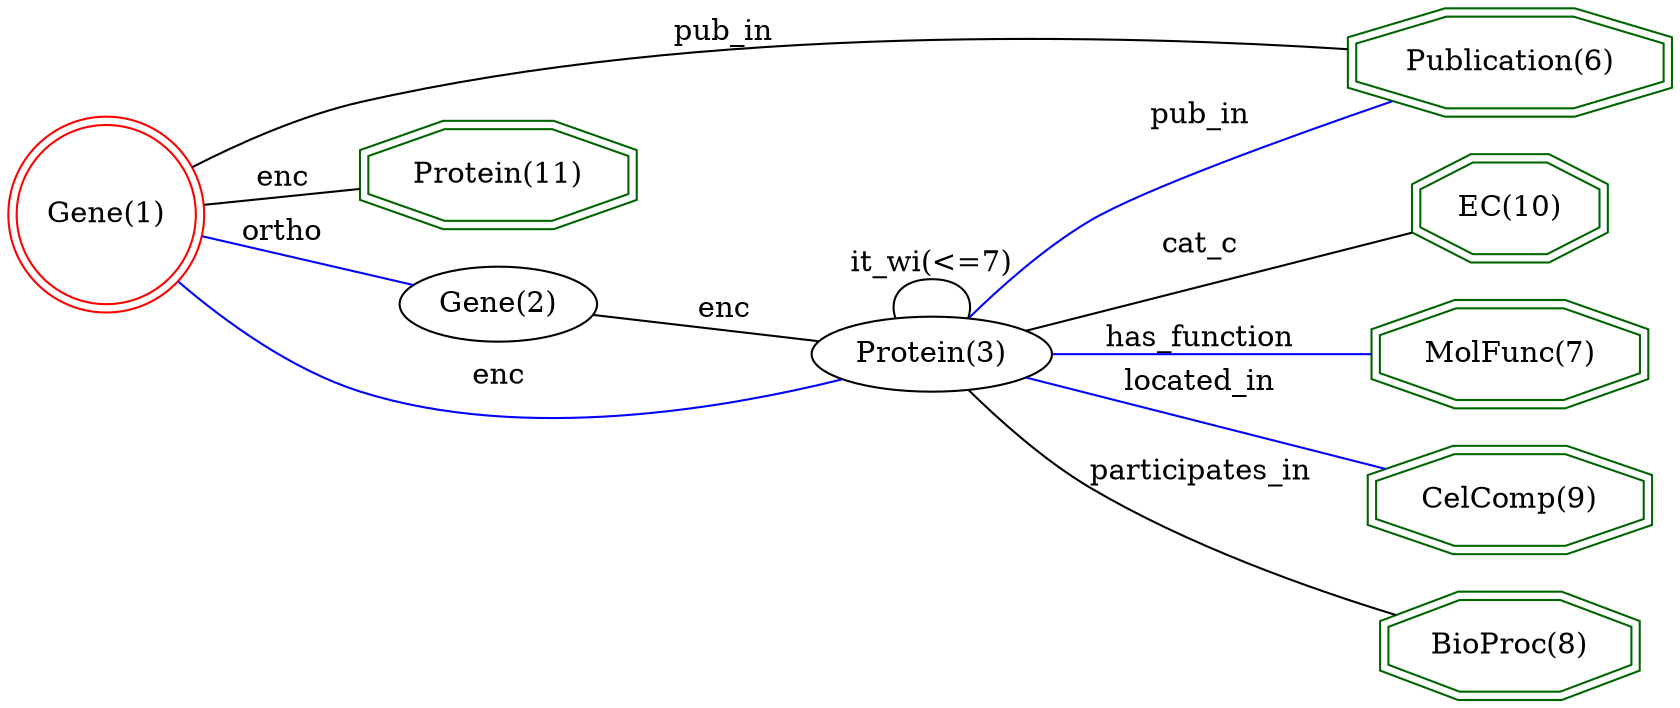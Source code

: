 digraph {
	graph [_draw_="c 9 -#fffffe00 C 7 -#ffffff P 4 0 0 0 294 692.72 294 692.72 0 ",
		bb="0,0,692.72,294",
		dpi=96,
		rankdir=LR,
		xdotversion=1.7
	];
	node [label="\N"];
	"EC(10)"	[_draw_="c 7 -#006400 p 8 662.24 200.54 662.24 215.46 639.26 226 606.77 226 583.79 215.46 583.79 200.54 606.77 190 639.26 190 c 7 -#006400 \
p 8 666.25 197.98 666.25 218.02 640.14 230 605.89 230 579.78 218.02 579.78 197.98 605.89 186 640.14 186 ",
		_ldraw_="F 14 11 -Times-Roman c 7 -#000000 T 623.02 203.8 0 41.21 6 -EC(10) ",
		color=darkgreen,
		height=0.61111,
		pos="623.02,208",
		shape=doubleoctagon,
		width=1.1977];
	"MolFunc(7)"	[_draw_="c 7 -#006400 p 8 680.41 138.54 680.41 153.46 646.79 164 599.24 164 565.62 153.46 565.62 138.54 599.24 128 646.79 128 c 7 -#006400 \
p 8 684.42 135.61 684.42 156.39 647.4 168 598.63 168 561.61 156.39 561.61 135.61 598.63 124 647.4 124 ",
		_ldraw_="F 14 11 -Times-Roman c 7 -#000000 T 623.02 141.8 0 67.66 10 -MolFunc(7) ",
		color=darkgreen,
		height=0.61111,
		pos="623.02,146",
		shape=doubleoctagon,
		width=1.7];
	"CelComp(9)"	[_draw_="c 7 -#006400 p 8 681.62 76.54 681.62 91.46 647.29 102 598.74 102 564.41 91.46 564.41 76.54 598.74 66 647.29 66 c 7 -#006400 p 8 \
685.61 73.59 685.61 94.41 647.89 106 598.14 106 560.42 94.41 560.42 73.59 598.14 62 647.89 62 ",
		_ldraw_="F 14 11 -Times-Roman c 7 -#000000 T 623.02 79.8 0 69.99 10 -CelComp(9) ",
		color=darkgreen,
		height=0.61111,
		pos="623.02,84",
		shape=doubleoctagon,
		width=1.7443];
	"BioProc(8)"	[_draw_="c 7 -#006400 p 8 676.47 14.54 676.47 29.46 645.16 40 600.87 40 569.56 29.46 569.56 14.54 600.87 4 645.16 4 c 7 -#006400 p 8 680.47 \
11.67 680.47 32.33 645.81 44 600.22 44 565.56 32.33 565.56 11.67 600.22 0 645.81 0 ",
		_ldraw_="F 14 11 -Times-Roman c 7 -#000000 T 623.02 17.8 0 62.21 10 -BioProc(8) ",
		color=darkgreen,
		height=0.61111,
		pos="623.02,22",
		shape=doubleoctagon,
		width=1.5966];
	"Publication(6)"	[_draw_="c 7 -#006400 p 8 688.91 264.54 688.91 279.46 650.31 290 595.72 290 557.12 279.46 557.12 264.54 595.72 254 650.31 254 c 7 -#006400 \
p 8 692.92 261.49 692.92 282.51 650.85 294 595.18 294 553.11 282.51 553.11 261.49 595.18 250 650.85 250 ",
		_ldraw_="F 14 11 -Times-Roman c 7 -#000000 T 623.02 267.8 0 80.1 14 -Publication(6) ",
		color=darkgreen,
		height=0.61111,
		pos="623.02,272",
		shape=doubleoctagon,
		width=1.9362];
	"Gene(1)"	[_draw_="c 7 -#ff0000 e 43.08 204 39.15 39.15 c 7 -#ff0000 e 43.08 204 43.15 43.15 ",
		_ldraw_="F 14 11 -Times-Roman c 7 -#000000 T 43.08 199.8 0 45.86 7 -Gene(1) ",
		color=red,
		height=1.1966,
		pos="43.077,204",
		shape=doublecircle,
		width=1.1966];
	"Gene(1)" -> "Publication(6)"	[_draw_="c 7 -#000000 B 7 80.6 225.41 100.84 236.11 126.86 248.03 151.71 254 291.14 287.5 460.43 283.53 553.11 277.72 ",
		_ldraw_="F 14 11 -Times-Roman c 7 -#000000 T 305.52 280.8 0 38.89 6 -pub_in ",
		arrowhead=none,
		color=black,
		label=pub_in,
		lp="305.52,285",
		pos="80.599,225.41 100.84,236.11 126.86,248.03 151.71,254 291.14,287.5 460.43,283.53 553.11,277.72"];
	"Protein(11)"	[_draw_="c 7 -#006400 p 8 264.25 215.54 264.25 230.46 232.41 241 187.38 241 155.53 230.46 155.53 215.54 187.38 205 232.41 205 c 7 -#006400 \
p 8 268.27 212.66 268.27 233.34 233.06 245 186.73 245 151.52 233.34 151.52 212.66 186.73 201 233.06 201 ",
		_ldraw_="F 14 11 -Times-Roman c 7 -#000000 T 209.89 218.8 0 63.25 11 -Protein(11) ",
		color=darkgreen,
		height=0.61111,
		pos="209.89,223",
		shape=doubleoctagon,
		width=1.6163];
	"Gene(1)" -> "Protein(11)"	[_draw_="c 7 -#000000 B 4 86.09 208.84 105.93 211.13 129.92 213.9 151.41 216.37 ",
		_ldraw_="F 14 11 -Times-Roman c 7 -#000000 T 118.93 216.8 0 19.43 3 -enc ",
		arrowhead=none,
		color=black,
		label=enc,
		lp="118.93,221",
		pos="86.093,208.84 105.93,211.13 129.92,213.9 151.41,216.37"];
	"Gene(2)"	[_draw_="c 7 -#000000 e 209.89 165 39.15 18 ",
		_ldraw_="F 14 11 -Times-Roman c 7 -#000000 T 209.89 160.8 0 45.86 7 -Gene(2) ",
		height=0.5,
		pos="209.89,165",
		width=1.0855];
	"Gene(1)" -> "Gene(2)"	[_draw_="c 7 -#0000ff B 4 85.24 194.26 112.89 187.72 148.89 179.2 174.91 173.04 ",
		_ldraw_="F 14 11 -Times-Roman c 7 -#000000 T 118.93 191.8 0 29.55 5 -ortho ",
		arrowhead=none,
		color=blue,
		label=ortho,
		lp="118.93,196",
		pos="85.242,194.26 112.89,187.72 148.89,179.2 174.91,173.04"];
	"Protein(3)"	[_draw_="c 7 -#000000 e 388.93 146 45.93 18 ",
		_ldraw_="F 14 11 -Times-Roman c 7 -#000000 T 388.93 141.8 0 56.77 10 -Protein(3) ",
		height=0.5,
		pos="388.93,146",
		width=1.2768];
	"Gene(1)" -> "Protein(3)"	[_draw_="c 7 -#0000ff B 7 73.93 173.49 93.99 155.26 122.09 133.8 151.71 124 220.72 101.16 306.86 120.27 353.71 134.34 ",
		_ldraw_="F 14 11 -Times-Roman c 7 -#000000 T 209.89 126.8 0 19.43 3 -enc ",
		arrowhead=none,
		color=blue,
		label=enc,
		lp="209.89,131",
		pos="73.93,173.49 93.987,155.26 122.09,133.8 151.71,124 220.72,101.16 306.86,120.27 353.71,134.34"];
	"Gene(2)" -> "Protein(3)"	[_draw_="c 7 -#000000 B 4 248.01 161.02 276.09 158 314.74 153.85 344.31 150.68 ",
		_ldraw_="F 14 11 -Times-Roman c 7 -#000000 T 305.52 158.8 0 19.43 3 -enc ",
		arrowhead=none,
		color=black,
		label=enc,
		lp="305.52,163",
		pos="248.01,161.02 276.09,158 314.74,153.85 344.31,150.68"];
	"Protein(3)" -> "EC(10)"	[_draw_="c 7 -#000000 B 7 426.52 156.62 435.16 159.08 444.34 161.66 452.9 164 496.36 175.86 546.31 188.77 580.59 197.52 ",
		_ldraw_="F 14 11 -Times-Roman c 7 -#000000 T 494.1 186.8 0 29.53 5 -cat_c ",
		arrowhead=none,
		color=black,
		label=cat_c,
		lp="494.1,191",
		pos="426.52,156.62 435.16,159.08 444.34,161.66 452.9,164 496.36,175.86 546.31,188.77 580.59,197.52"];
	"Protein(3)" -> "MolFunc(7)"	[_draw_="c 7 -#0000ff B 4 434.96 146 471.07 146 522.11 146 561.75 146 ",
		_ldraw_="F 14 11 -Times-Roman c 7 -#000000 T 494.1 148.8 0 72.32 12 -has_function ",
		arrowhead=none,
		color=blue,
		label=has_function,
		lp="494.1,153",
		pos="434.96,146 471.07,146 522.11,146 561.75,146"];
	"Protein(3)" -> "CelComp(9)"	[_draw_="c 7 -#0000ff B 7 426.52 135.38 435.16 132.92 444.34 130.34 452.9 128 491.82 117.37 535.95 105.91 569.37 97.35 ",
		_ldraw_="F 14 11 -Times-Roman c 7 -#000000 T 494.1 130.8 0 58.31 10 -located_in ",
		arrowhead=none,
		color=blue,
		label=located_in,
		lp="494.1,135",
		pos="426.52,135.38 435.16,132.92 444.34,130.34 452.9,128 491.82,117.37 535.95,105.91 569.37,97.353"];
	"Protein(3)" -> "BioProc(8)"	[_draw_="c 7 -#000000 B 7 405.77 129.08 417.8 116.97 435.24 100.94 452.9 90 491.64 66 540.3 47.49 575.47 35.88 ",
		_ldraw_="F 14 11 -Times-Roman c 7 -#000000 T 494.1 92.8 0 82.41 15 -participates_in ",
		arrowhead=none,
		color=black,
		label=participates_in,
		lp="494.1,97",
		pos="405.77,129.08 417.8,116.97 435.24,100.94 452.9,90 491.64,66.003 540.3,47.487 575.47,35.878"];
	"Protein(3)" -> "Publication(6)"	[_draw_="c 7 -#0000ff B 7 405.8 162.86 417.85 174.95 435.29 190.97 452.9 202 490.33 225.45 536.97 244.07 571.78 256.2 ",
		_ldraw_="F 14 11 -Times-Roman c 7 -#000000 T 494.1 243.8 0 38.89 6 -pub_in ",
		arrowhead=none,
		color=blue,
		label=pub_in,
		lp="494.1,248",
		pos="405.8,162.86 417.85,174.95 435.29,190.97 452.9,202 490.33,225.45 536.97,244.07 571.78,256.2"];
	"Protein(3)" -> "Protein(3)"	[_draw_="c 7 -#000000 B 7 374.29 163.41 371.56 173.09 376.44 182 388.93 182 401.43 182 406.31 173.09 403.57 163.41 ",
		_ldraw_="F 14 11 -Times-Roman c 7 -#000000 T 388.93 184.8 0 60.89 10 -it_wi(<=7) ",
		arrowhead=none,
		color=black,
		label="it_wi(<=7)",
		lp="388.93,189",
		pos="374.29,163.41 371.56,173.09 376.44,182 388.93,182 401.43,182 406.31,173.09 403.57,163.41"];
}
